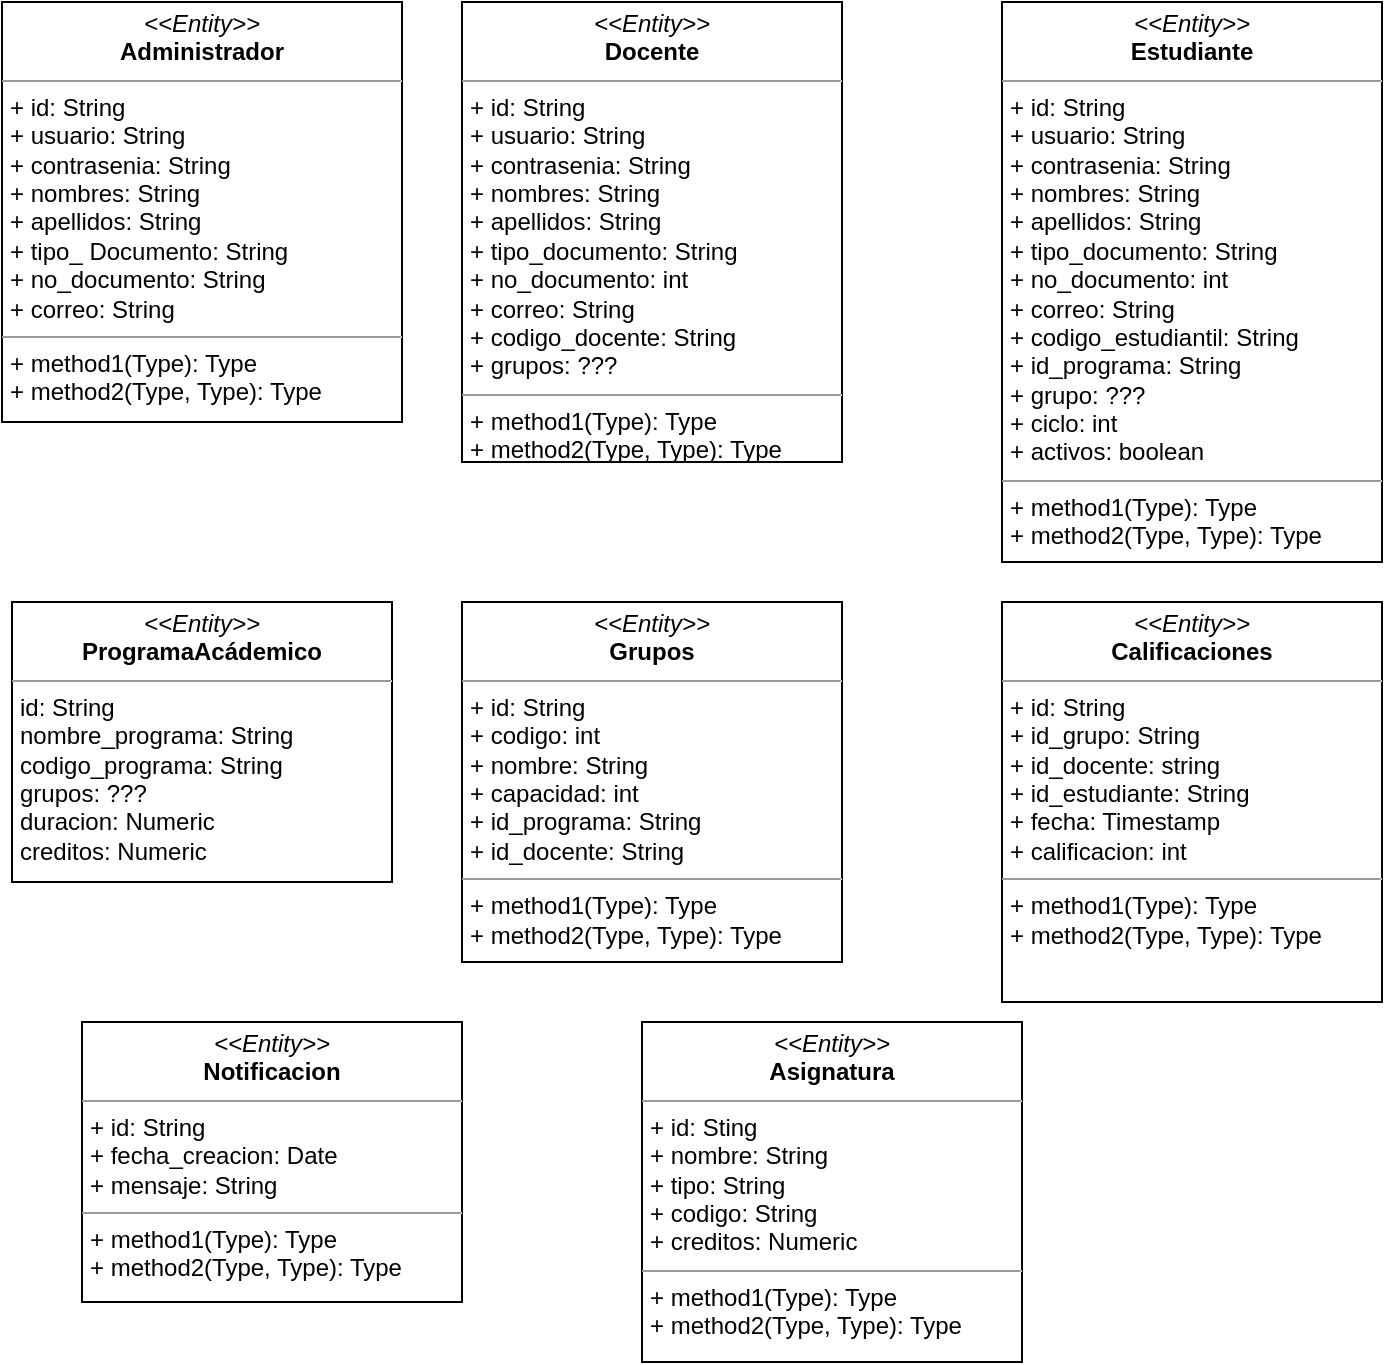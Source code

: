 <mxfile>
    <diagram id="lKOiRMlYlnAecIGtzMKI" name="Página-1">
        <mxGraphModel dx="848" dy="397" grid="1" gridSize="10" guides="1" tooltips="1" connect="1" arrows="1" fold="1" page="1" pageScale="1" pageWidth="827" pageHeight="1169" background="none" math="0" shadow="0">
            <root>
                <mxCell id="0"/>
                <mxCell id="1" parent="0"/>
                <mxCell id="16" value="&lt;p style=&quot;margin: 0px ; margin-top: 4px ; text-align: center&quot;&gt;&lt;i&gt;&amp;lt;&amp;lt;Entity&amp;gt;&amp;gt;&lt;/i&gt;&lt;br&gt;&lt;b&gt;Administrador&lt;/b&gt;&lt;/p&gt;&lt;hr size=&quot;1&quot;&gt;&lt;p style=&quot;margin: 0px ; margin-left: 4px&quot;&gt;+ id: String&lt;br&gt;+ usuario: String&lt;/p&gt;&lt;p style=&quot;margin: 0px ; margin-left: 4px&quot;&gt;+ contrasenia: String&lt;/p&gt;&lt;p style=&quot;margin: 0px ; margin-left: 4px&quot;&gt;+ nombres: String&lt;/p&gt;&lt;p style=&quot;margin: 0px ; margin-left: 4px&quot;&gt;+ apellidos: String&lt;/p&gt;&lt;p style=&quot;margin: 0px ; margin-left: 4px&quot;&gt;+ tipo_ Documento: String&lt;/p&gt;&lt;p style=&quot;margin: 0px ; margin-left: 4px&quot;&gt;+ no_documento: String&lt;/p&gt;&lt;p style=&quot;margin: 0px ; margin-left: 4px&quot;&gt;+ correo: String&lt;/p&gt;&lt;hr size=&quot;1&quot;&gt;&lt;p style=&quot;margin: 0px ; margin-left: 4px&quot;&gt;+ method1(Type): Type&lt;br&gt;+ method2(Type, Type): Type&lt;/p&gt;" style="verticalAlign=top;align=left;overflow=fill;fontSize=12;fontFamily=Helvetica;html=1;" parent="1" vertex="1">
                    <mxGeometry x="40" y="20" width="200" height="210" as="geometry"/>
                </mxCell>
                <mxCell id="17" value="&lt;p style=&quot;margin: 0px ; margin-top: 4px ; text-align: center&quot;&gt;&lt;i&gt;&amp;lt;&amp;lt;Entity&amp;gt;&amp;gt;&lt;/i&gt;&lt;br&gt;&lt;b&gt;Docente&lt;/b&gt;&lt;/p&gt;&lt;hr size=&quot;1&quot;&gt;&lt;p style=&quot;margin: 0px ; margin-left: 4px&quot;&gt;&lt;span style=&quot;text-align: center&quot;&gt;+ id: String&lt;/span&gt;&lt;br style=&quot;text-align: center&quot;&gt;&lt;span style=&quot;text-align: center&quot;&gt;+ usuario: String&lt;/span&gt;&lt;br style=&quot;text-align: center&quot;&gt;&lt;span style=&quot;text-align: center&quot;&gt;+ contrasenia: String&lt;/span&gt;&lt;br style=&quot;text-align: center&quot;&gt;&lt;span style=&quot;text-align: center&quot;&gt;+ nombres: String&lt;/span&gt;&lt;br style=&quot;text-align: center&quot;&gt;&lt;span style=&quot;text-align: center&quot;&gt;+ apellidos: String&lt;/span&gt;&lt;br style=&quot;text-align: center&quot;&gt;&lt;span style=&quot;text-align: center&quot;&gt;+ tipo_documento: String&lt;/span&gt;&lt;br style=&quot;text-align: center&quot;&gt;&lt;span style=&quot;text-align: center&quot;&gt;+ no_documento: int&lt;/span&gt;&lt;br style=&quot;text-align: center&quot;&gt;&lt;span style=&quot;text-align: center&quot;&gt;+ correo: String&lt;/span&gt;&lt;br style=&quot;text-align: center&quot;&gt;&lt;span style=&quot;text-align: center&quot;&gt;+ codigo_docente: String&lt;/span&gt;&lt;br style=&quot;text-align: center&quot;&gt;&lt;span style=&quot;text-align: center&quot;&gt;+ grupos: ???&lt;/span&gt;&lt;br&gt;&lt;/p&gt;&lt;hr size=&quot;1&quot;&gt;&lt;p style=&quot;margin: 0px ; margin-left: 4px&quot;&gt;+ method1(Type): Type&lt;br&gt;+ method2(Type, Type): Type&lt;/p&gt;" style="verticalAlign=top;align=left;overflow=fill;fontSize=12;fontFamily=Helvetica;html=1;" parent="1" vertex="1">
                    <mxGeometry x="270" y="20" width="190" height="230" as="geometry"/>
                </mxCell>
                <mxCell id="18" value="&lt;p style=&quot;margin: 0px ; margin-top: 4px ; text-align: center&quot;&gt;&lt;i&gt;&amp;lt;&amp;lt;Entity&amp;gt;&amp;gt;&lt;/i&gt;&lt;br&gt;&lt;b&gt;Estudiante&lt;/b&gt;&lt;/p&gt;&lt;hr size=&quot;1&quot;&gt;&lt;p style=&quot;margin: 0px ; margin-left: 4px&quot;&gt;&lt;span style=&quot;text-align: center&quot;&gt;+ id: String&lt;/span&gt;&lt;br style=&quot;text-align: center&quot;&gt;&lt;span style=&quot;text-align: center&quot;&gt;+ usuario: String&lt;/span&gt;&lt;br style=&quot;text-align: center&quot;&gt;&lt;span style=&quot;text-align: center&quot;&gt;+ contrasenia: String&lt;/span&gt;&lt;br style=&quot;text-align: center&quot;&gt;&lt;span style=&quot;text-align: center&quot;&gt;+ nombres: String&lt;/span&gt;&lt;br style=&quot;text-align: center&quot;&gt;&lt;span style=&quot;text-align: center&quot;&gt;+ apellidos: String&lt;/span&gt;&lt;br style=&quot;text-align: center&quot;&gt;&lt;span style=&quot;text-align: center&quot;&gt;+ tipo_documento: String&lt;/span&gt;&lt;br style=&quot;text-align: center&quot;&gt;&lt;span style=&quot;text-align: center&quot;&gt;+ no_documento: int&lt;/span&gt;&lt;br style=&quot;text-align: center&quot;&gt;&lt;span style=&quot;text-align: center&quot;&gt;+ correo: String&lt;/span&gt;&lt;br style=&quot;text-align: center&quot;&gt;&lt;span style=&quot;text-align: center&quot;&gt;+ codigo_estudiantil: String&lt;/span&gt;&lt;br style=&quot;text-align: center&quot;&gt;&lt;span style=&quot;text-align: center&quot;&gt;+ id_programa: String&lt;/span&gt;&lt;br style=&quot;text-align: center&quot;&gt;&lt;span style=&quot;text-align: center&quot;&gt;+ grupo: ???&lt;/span&gt;&lt;br style=&quot;text-align: center&quot;&gt;&lt;span style=&quot;text-align: center&quot;&gt;+ ciclo: int&lt;/span&gt;&lt;br style=&quot;text-align: center&quot;&gt;&lt;span style=&quot;text-align: center&quot;&gt;+ activos: boolean&lt;/span&gt;&lt;br&gt;&lt;/p&gt;&lt;hr size=&quot;1&quot;&gt;&lt;p style=&quot;margin: 0px ; margin-left: 4px&quot;&gt;+ method1(Type): Type&lt;br&gt;+ method2(Type, Type): Type&lt;/p&gt;" style="verticalAlign=top;align=left;overflow=fill;fontSize=12;fontFamily=Helvetica;html=1;" parent="1" vertex="1">
                    <mxGeometry x="540" y="20" width="190" height="280" as="geometry"/>
                </mxCell>
                <mxCell id="19" value="&lt;p style=&quot;margin: 0px ; margin-top: 4px ; text-align: center&quot;&gt;&lt;i&gt;&amp;lt;&amp;lt;Entity&amp;gt;&amp;gt;&lt;/i&gt;&lt;br&gt;&lt;b&gt;ProgramaAcádemico&lt;/b&gt;&lt;/p&gt;&lt;hr size=&quot;1&quot;&gt;&lt;p style=&quot;margin: 0px ; margin-left: 4px&quot;&gt;&lt;span style=&quot;text-align: center&quot;&gt;id: String&lt;/span&gt;&lt;br style=&quot;text-align: center&quot;&gt;&lt;span style=&quot;text-align: center&quot;&gt;nombre_programa: String&lt;/span&gt;&lt;br style=&quot;text-align: center&quot;&gt;&lt;span style=&quot;text-align: center&quot;&gt;codigo_programa: String&lt;/span&gt;&lt;br style=&quot;text-align: center&quot;&gt;&lt;span style=&quot;text-align: center&quot;&gt;grupos: ???&lt;/span&gt;&lt;/p&gt;&lt;p style=&quot;margin: 0px ; margin-left: 4px&quot;&gt;&lt;span style=&quot;text-align: center&quot;&gt;duracion: Numeric&lt;/span&gt;&lt;/p&gt;&lt;p style=&quot;margin: 0px ; margin-left: 4px&quot;&gt;&lt;span style=&quot;text-align: center&quot;&gt;creditos: Numeric&lt;/span&gt;&lt;/p&gt;&lt;p style=&quot;margin: 0px ; margin-left: 4px&quot;&gt;&lt;span style=&quot;text-align: center&quot;&gt;&lt;br&gt;&lt;/span&gt;&lt;/p&gt;&lt;hr size=&quot;1&quot;&gt;&lt;p style=&quot;margin: 0px ; margin-left: 4px&quot;&gt;+ method1(Type): Type&lt;br&gt;+ method2(Type, Type): Type&lt;/p&gt;" style="verticalAlign=top;align=left;overflow=fill;fontSize=12;fontFamily=Helvetica;html=1;" parent="1" vertex="1">
                    <mxGeometry x="45" y="320" width="190" height="140" as="geometry"/>
                </mxCell>
                <mxCell id="20" value="&lt;p style=&quot;margin: 0px ; margin-top: 4px ; text-align: center&quot;&gt;&lt;i&gt;&amp;lt;&amp;lt;&lt;/i&gt;&lt;i&gt;Entity&lt;/i&gt;&lt;i&gt;&amp;gt;&amp;gt;&lt;/i&gt;&lt;br&gt;&lt;b&gt;Grupos&lt;/b&gt;&lt;/p&gt;&lt;hr size=&quot;1&quot;&gt;&lt;p style=&quot;margin: 0px ; margin-left: 4px&quot;&gt;&lt;span style=&quot;text-align: center&quot;&gt;+ id: String&lt;/span&gt;&lt;br style=&quot;text-align: center&quot;&gt;&lt;span style=&quot;text-align: center&quot;&gt;+ codigo: int&lt;/span&gt;&lt;br style=&quot;text-align: center&quot;&gt;&lt;span style=&quot;text-align: center&quot;&gt;+ nombre: String&lt;/span&gt;&lt;br style=&quot;text-align: center&quot;&gt;&lt;span style=&quot;text-align: center&quot;&gt;+ capacidad: int&lt;/span&gt;&lt;br style=&quot;text-align: center&quot;&gt;&lt;span style=&quot;text-align: center&quot;&gt;+ id_programa: String&lt;/span&gt;&lt;br style=&quot;text-align: center&quot;&gt;&lt;span style=&quot;text-align: center&quot;&gt;+ id_docente: String&lt;/span&gt;&lt;br&gt;&lt;/p&gt;&lt;hr size=&quot;1&quot;&gt;&lt;p style=&quot;margin: 0px ; margin-left: 4px&quot;&gt;+ method1(Type): Type&lt;br&gt;+ method2(Type, Type): Type&lt;/p&gt;" style="verticalAlign=top;align=left;overflow=fill;fontSize=12;fontFamily=Helvetica;html=1;" parent="1" vertex="1">
                    <mxGeometry x="270" y="320" width="190" height="180" as="geometry"/>
                </mxCell>
                <mxCell id="21" value="&lt;p style=&quot;margin: 0px ; margin-top: 4px ; text-align: center&quot;&gt;&lt;i&gt;&amp;lt;&amp;lt;&lt;/i&gt;&lt;i&gt;Entity&lt;/i&gt;&lt;i&gt;&amp;gt;&amp;gt;&lt;/i&gt;&lt;br&gt;&lt;b&gt;Calificaciones&lt;/b&gt;&lt;/p&gt;&lt;hr size=&quot;1&quot;&gt;&lt;p style=&quot;margin: 0px ; margin-left: 4px&quot;&gt;&lt;span style=&quot;text-align: center&quot;&gt;+ id: String&lt;/span&gt;&lt;br style=&quot;text-align: center&quot;&gt;&lt;span style=&quot;text-align: center&quot;&gt;+ id_grupo: String&lt;/span&gt;&lt;br style=&quot;text-align: center&quot;&gt;&lt;span style=&quot;text-align: center&quot;&gt;+ id_docente: string&lt;/span&gt;&lt;br style=&quot;text-align: center&quot;&gt;&lt;span style=&quot;text-align: center&quot;&gt;+ id_estudiante: String&lt;/span&gt;&lt;br style=&quot;text-align: center&quot;&gt;&lt;span style=&quot;text-align: center&quot;&gt;+ fecha: Timestamp&lt;/span&gt;&lt;br style=&quot;text-align: center&quot;&gt;&lt;span style=&quot;text-align: center&quot;&gt;+ calificacion: int&lt;/span&gt;&lt;br&gt;&lt;/p&gt;&lt;hr size=&quot;1&quot;&gt;&lt;p style=&quot;margin: 0px ; margin-left: 4px&quot;&gt;+ method1(Type): Type&lt;br&gt;+ method2(Type, Type): Type&lt;/p&gt;" style="verticalAlign=top;align=left;overflow=fill;fontSize=12;fontFamily=Helvetica;html=1;" parent="1" vertex="1">
                    <mxGeometry x="540" y="320" width="190" height="200" as="geometry"/>
                </mxCell>
                <mxCell id="22" value="&lt;p style=&quot;margin: 0px ; margin-top: 4px ; text-align: center&quot;&gt;&lt;i&gt;&amp;lt;&amp;lt;Entity&amp;gt;&amp;gt;&lt;/i&gt;&lt;br&gt;&lt;b&gt;Notificacion&lt;/b&gt;&lt;/p&gt;&lt;hr size=&quot;1&quot;&gt;&lt;p style=&quot;margin: 0px ; margin-left: 4px&quot;&gt;+ id: String&lt;br&gt;+ fecha_creacion: Date&lt;/p&gt;&lt;p style=&quot;margin: 0px ; margin-left: 4px&quot;&gt;+ mensaje: String&lt;/p&gt;&lt;hr size=&quot;1&quot;&gt;&lt;p style=&quot;margin: 0px ; margin-left: 4px&quot;&gt;+ method1(Type): Type&lt;br&gt;+ method2(Type, Type): Type&lt;/p&gt;" style="verticalAlign=top;align=left;overflow=fill;fontSize=12;fontFamily=Helvetica;html=1;" vertex="1" parent="1">
                    <mxGeometry x="80" y="530" width="190" height="140" as="geometry"/>
                </mxCell>
                <mxCell id="23" value="&lt;p style=&quot;margin: 0px ; margin-top: 4px ; text-align: center&quot;&gt;&lt;i&gt;&amp;lt;&amp;lt;Entity&amp;gt;&amp;gt;&lt;/i&gt;&lt;br&gt;&lt;b&gt;Asignatura&lt;/b&gt;&lt;/p&gt;&lt;hr size=&quot;1&quot;&gt;&lt;p style=&quot;margin: 0px ; margin-left: 4px&quot;&gt;+ id: Sting&lt;br&gt;+ nombre: String&lt;/p&gt;&lt;p style=&quot;margin: 0px ; margin-left: 4px&quot;&gt;+ tipo: String&lt;/p&gt;&lt;p style=&quot;margin: 0px ; margin-left: 4px&quot;&gt;+ codigo: String&lt;/p&gt;&lt;p style=&quot;margin: 0px ; margin-left: 4px&quot;&gt;+ creditos: Numeric&lt;/p&gt;&lt;hr size=&quot;1&quot;&gt;&lt;p style=&quot;margin: 0px ; margin-left: 4px&quot;&gt;+ method1(Type): Type&lt;br&gt;+ method2(Type, Type): Type&lt;/p&gt;" style="verticalAlign=top;align=left;overflow=fill;fontSize=12;fontFamily=Helvetica;html=1;" vertex="1" parent="1">
                    <mxGeometry x="360" y="530" width="190" height="170" as="geometry"/>
                </mxCell>
            </root>
        </mxGraphModel>
    </diagram>
</mxfile>